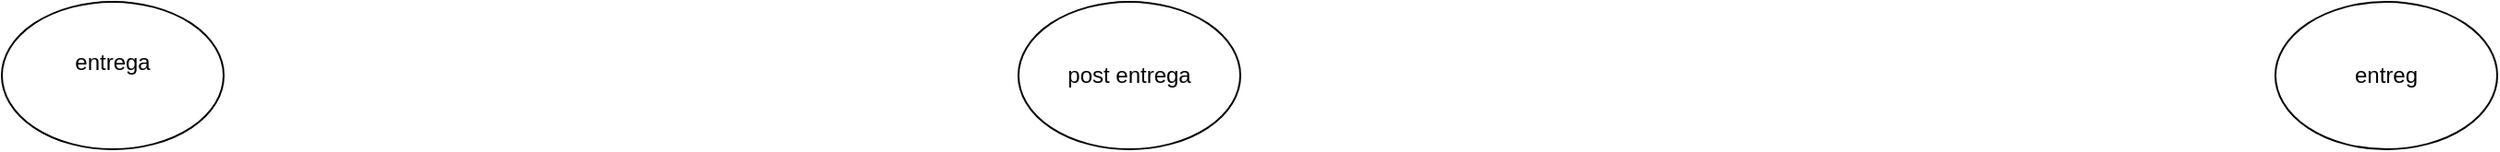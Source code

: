 <mxfile version="24.7.12">
  <diagram name="Página-1" id="coQq_-15ScmbfbId8wJw">
    <mxGraphModel dx="1678" dy="921" grid="1" gridSize="10" guides="1" tooltips="1" connect="1" arrows="1" fold="1" page="1" pageScale="1" pageWidth="827" pageHeight="1169" math="0" shadow="0">
      <root>
        <mxCell id="0" />
        <mxCell id="1" parent="0" />
        <mxCell id="uqoJdRZeiBLK2VQMLqf_-1" value="entreg" style="ellipse;whiteSpace=wrap;html=1;" vertex="1" parent="1">
          <mxGeometry x="1310" y="170" width="120" height="80" as="geometry" />
        </mxCell>
        <mxCell id="uqoJdRZeiBLK2VQMLqf_-2" value="post entrega" style="ellipse;whiteSpace=wrap;html=1;" vertex="1" parent="1">
          <mxGeometry x="630" y="170" width="120" height="80" as="geometry" />
        </mxCell>
        <mxCell id="uqoJdRZeiBLK2VQMLqf_-3" value="entrega&lt;div&gt;&lt;br&gt;&lt;/div&gt;" style="ellipse;whiteSpace=wrap;html=1;" vertex="1" parent="1">
          <mxGeometry x="80" y="170" width="120" height="80" as="geometry" />
        </mxCell>
      </root>
    </mxGraphModel>
  </diagram>
</mxfile>
